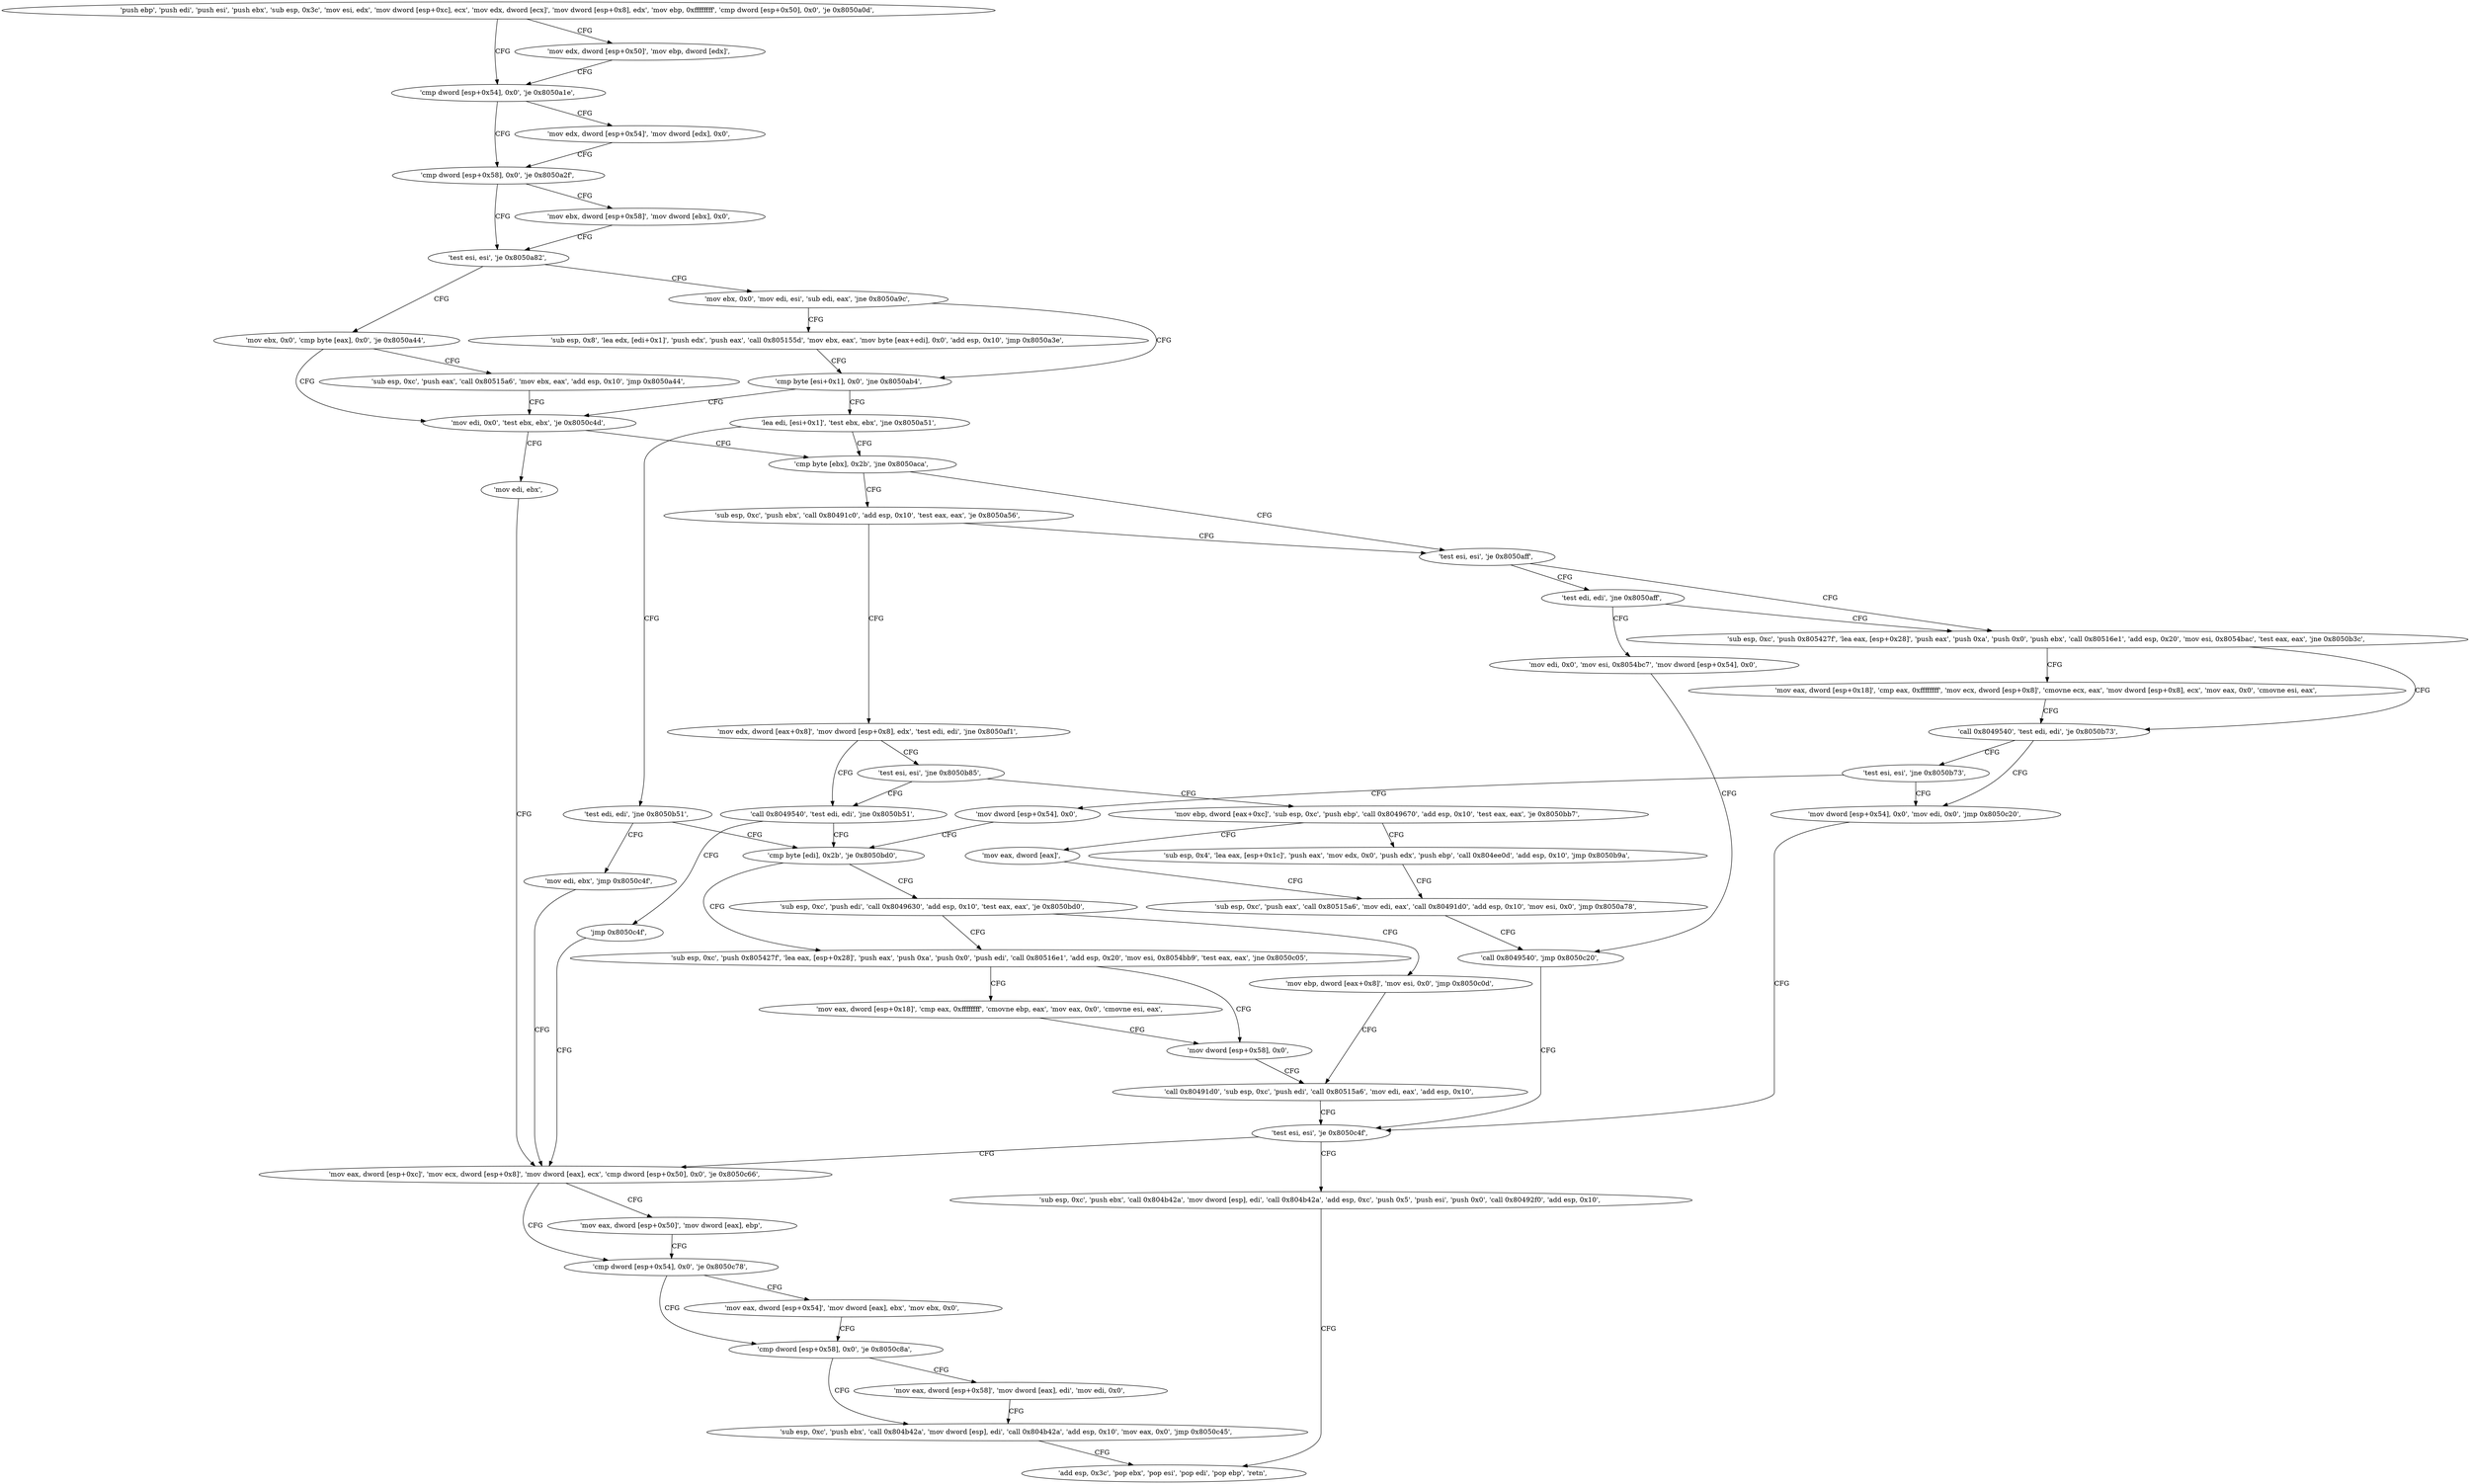 digraph "func" {
"134547944" [label = "'push ebp', 'push edi', 'push esi', 'push ebx', 'sub esp, 0x3c', 'mov esi, edx', 'mov dword [esp+0xc], ecx', 'mov edx, dword [ecx]', 'mov dword [esp+0x8], edx', 'mov ebp, 0xffffffff', 'cmp dword [esp+0x50], 0x0', 'je 0x8050a0d', " ]
"134547981" [label = "'cmp dword [esp+0x54], 0x0', 'je 0x8050a1e', " ]
"134547975" [label = "'mov edx, dword [esp+0x50]', 'mov ebp, dword [edx]', " ]
"134547998" [label = "'cmp dword [esp+0x58], 0x0', 'je 0x8050a2f', " ]
"134547988" [label = "'mov edx, dword [esp+0x54]', 'mov dword [edx], 0x0', " ]
"134548015" [label = "'test esi, esi', 'je 0x8050a82', " ]
"134548005" [label = "'mov ebx, dword [esp+0x58]', 'mov dword [ebx], 0x0', " ]
"134548098" [label = "'mov ebx, 0x0', 'cmp byte [eax], 0x0', 'je 0x8050a44', " ]
"134548019" [label = "'mov ebx, 0x0', 'mov edi, esi', 'sub edi, eax', 'jne 0x8050a9c', " ]
"134548036" [label = "'mov edi, 0x0', 'test ebx, ebx', 'je 0x8050c4d', " ]
"134548108" [label = "'sub esp, 0xc', 'push eax', 'call 0x80515a6', 'mov ebx, eax', 'add esp, 0x10', 'jmp 0x8050a44', " ]
"134548124" [label = "'sub esp, 0x8', 'lea edx, [edi+0x1]', 'push edx', 'push eax', 'call 0x805155d', 'mov ebx, eax', 'mov byte [eax+edi], 0x0', 'add esp, 0x10', 'jmp 0x8050a3e', " ]
"134548030" [label = "'cmp byte [esi+0x1], 0x0', 'jne 0x8050ab4', " ]
"134548557" [label = "'mov edi, ebx', " ]
"134548049" [label = "'cmp byte [ebx], 0x2b', 'jne 0x8050aca', " ]
"134548148" [label = "'lea edi, [esi+0x1]', 'test ebx, ebx', 'jne 0x8050a51', " ]
"134548559" [label = "'mov eax, dword [esp+0xc]', 'mov ecx, dword [esp+0x8]', 'mov dword [eax], ecx', 'cmp dword [esp+0x50], 0x0', 'je 0x8050c66', " ]
"134548170" [label = "'sub esp, 0xc', 'push ebx', 'call 0x80491c0', 'add esp, 0x10', 'test eax, eax', 'je 0x8050a56', " ]
"134548054" [label = "'test esi, esi', 'je 0x8050aff', " ]
"134548155" [label = "'test edi, edi', 'jne 0x8050b51', " ]
"134548582" [label = "'cmp dword [esp+0x54], 0x0', 'je 0x8050c78', " ]
"134548600" [label = "'cmp dword [esp+0x58], 0x0', 'je 0x8050c8a', " ]
"134548589" [label = "'mov eax, dword [esp+0x54]', 'mov dword [eax], ebx', 'mov ebx, 0x0', " ]
"134548576" [label = "'mov eax, dword [esp+0x50]', 'mov dword [eax], ebp', " ]
"134548190" [label = "'mov edx, dword [eax+0x8]', 'mov dword [esp+0x8], edx', 'test edi, edi', 'jne 0x8050af1', " ]
"134548223" [label = "'sub esp, 0xc', 'push 0x805427f', 'lea eax, [esp+0x28]', 'push eax', 'push 0xa', 'push 0x0', 'push ebx', 'call 0x80516e1', 'add esp, 0x20', 'mov esi, 0x8054bac', 'test eax, eax', 'jne 0x8050b3c', " ]
"134548062" [label = "'test edi, edi', 'jne 0x8050aff', " ]
"134548305" [label = "'cmp byte [edi], 0x2b', 'je 0x8050bd0', " ]
"134548163" [label = "'mov edi, ebx', 'jmp 0x8050c4f', " ]
"134548618" [label = "'sub esp, 0xc', 'push ebx', 'call 0x804b42a', 'mov dword [esp], edi', 'call 0x804b42a', 'add esp, 0x10', 'mov eax, 0x0', 'jmp 0x8050c45', " ]
"134548607" [label = "'mov eax, dword [esp+0x58]', 'mov dword [eax], edi', 'mov edi, 0x0', " ]
"134548209" [label = "'call 0x8049540', 'test edi, edi', 'jne 0x8050b51', " ]
"134548201" [label = "'test esi, esi', 'jne 0x8050b85', " ]
"134548284" [label = "'call 0x8049540', 'test edi, edi', 'je 0x8050b73', " ]
"134548258" [label = "'mov eax, dword [esp+0x18]', 'cmp eax, 0xffffffff', 'mov ecx, dword [esp+0x8]', 'cmovne ecx, eax', 'mov dword [esp+0x8], ecx', 'mov eax, 0x0', 'cmovne esi, eax', " ]
"134548070" [label = "'mov edi, 0x0', 'mov esi, 0x8054bc7', 'mov dword [esp+0x54], 0x0', " ]
"134548432" [label = "'sub esp, 0xc', 'push 0x805427f', 'lea eax, [esp+0x28]', 'push eax', 'push 0xa', 'push 0x0', 'push edi', 'call 0x80516e1', 'add esp, 0x20', 'mov esi, 0x8054bb9', 'test eax, eax', 'jne 0x8050c05', " ]
"134548310" [label = "'sub esp, 0xc', 'push edi', 'call 0x8049630', 'add esp, 0x10', 'test eax, eax', 'je 0x8050bd0', " ]
"134548549" [label = "'add esp, 0x3c', 'pop ebx', 'pop esi', 'pop edi', 'pop ebp', 'retn', " ]
"134548218" [label = "'jmp 0x8050c4f', " ]
"134548357" [label = "'mov ebp, dword [eax+0xc]', 'sub esp, 0xc', 'push ebp', 'call 0x8049670', 'add esp, 0x10', 'test eax, eax', 'je 0x8050bb7', " ]
"134548339" [label = "'mov dword [esp+0x54], 0x0', 'mov edi, 0x0', 'jmp 0x8050c20', " ]
"134548293" [label = "'test esi, esi', 'jne 0x8050b73', " ]
"134548088" [label = "'call 0x8049540', 'jmp 0x8050c20', " ]
"134548485" [label = "'mov dword [esp+0x58], 0x0', " ]
"134548467" [label = "'mov eax, dword [esp+0x18]', 'cmp eax, 0xffffffff', 'cmovne ebp, eax', 'mov eax, 0x0', 'cmovne esi, eax', " ]
"134548326" [label = "'mov ebp, dword [eax+0x8]', 'mov esi, 0x0', 'jmp 0x8050c0d', " ]
"134548407" [label = "'sub esp, 0x4', 'lea eax, [esp+0x1c]', 'push eax', 'mov edx, 0x0', 'push edx', 'push ebp', 'call 0x804ee0d', 'add esp, 0x10', 'jmp 0x8050b9a', " ]
"134548376" [label = "'mov eax, dword [eax]', " ]
"134548512" [label = "'test esi, esi', 'je 0x8050c4f', " ]
"134548297" [label = "'mov dword [esp+0x54], 0x0', " ]
"134548516" [label = "'sub esp, 0xc', 'push ebx', 'call 0x804b42a', 'mov dword [esp], edi', 'call 0x804b42a', 'add esp, 0xc', 'push 0x5', 'push esi', 'push 0x0', 'call 0x80492f0', 'add esp, 0x10', " ]
"134548493" [label = "'call 0x80491d0', 'sub esp, 0xc', 'push edi', 'call 0x80515a6', 'mov edi, eax', 'add esp, 0x10', " ]
"134548378" [label = "'sub esp, 0xc', 'push eax', 'call 0x80515a6', 'mov edi, eax', 'call 0x80491d0', 'add esp, 0x10', 'mov esi, 0x0', 'jmp 0x8050a78', " ]
"134547944" -> "134547981" [ label = "CFG" ]
"134547944" -> "134547975" [ label = "CFG" ]
"134547981" -> "134547998" [ label = "CFG" ]
"134547981" -> "134547988" [ label = "CFG" ]
"134547975" -> "134547981" [ label = "CFG" ]
"134547998" -> "134548015" [ label = "CFG" ]
"134547998" -> "134548005" [ label = "CFG" ]
"134547988" -> "134547998" [ label = "CFG" ]
"134548015" -> "134548098" [ label = "CFG" ]
"134548015" -> "134548019" [ label = "CFG" ]
"134548005" -> "134548015" [ label = "CFG" ]
"134548098" -> "134548036" [ label = "CFG" ]
"134548098" -> "134548108" [ label = "CFG" ]
"134548019" -> "134548124" [ label = "CFG" ]
"134548019" -> "134548030" [ label = "CFG" ]
"134548036" -> "134548557" [ label = "CFG" ]
"134548036" -> "134548049" [ label = "CFG" ]
"134548108" -> "134548036" [ label = "CFG" ]
"134548124" -> "134548030" [ label = "CFG" ]
"134548030" -> "134548148" [ label = "CFG" ]
"134548030" -> "134548036" [ label = "CFG" ]
"134548557" -> "134548559" [ label = "CFG" ]
"134548049" -> "134548170" [ label = "CFG" ]
"134548049" -> "134548054" [ label = "CFG" ]
"134548148" -> "134548049" [ label = "CFG" ]
"134548148" -> "134548155" [ label = "CFG" ]
"134548559" -> "134548582" [ label = "CFG" ]
"134548559" -> "134548576" [ label = "CFG" ]
"134548170" -> "134548054" [ label = "CFG" ]
"134548170" -> "134548190" [ label = "CFG" ]
"134548054" -> "134548223" [ label = "CFG" ]
"134548054" -> "134548062" [ label = "CFG" ]
"134548155" -> "134548305" [ label = "CFG" ]
"134548155" -> "134548163" [ label = "CFG" ]
"134548582" -> "134548600" [ label = "CFG" ]
"134548582" -> "134548589" [ label = "CFG" ]
"134548600" -> "134548618" [ label = "CFG" ]
"134548600" -> "134548607" [ label = "CFG" ]
"134548589" -> "134548600" [ label = "CFG" ]
"134548576" -> "134548582" [ label = "CFG" ]
"134548190" -> "134548209" [ label = "CFG" ]
"134548190" -> "134548201" [ label = "CFG" ]
"134548223" -> "134548284" [ label = "CFG" ]
"134548223" -> "134548258" [ label = "CFG" ]
"134548062" -> "134548223" [ label = "CFG" ]
"134548062" -> "134548070" [ label = "CFG" ]
"134548305" -> "134548432" [ label = "CFG" ]
"134548305" -> "134548310" [ label = "CFG" ]
"134548163" -> "134548559" [ label = "CFG" ]
"134548618" -> "134548549" [ label = "CFG" ]
"134548607" -> "134548618" [ label = "CFG" ]
"134548209" -> "134548305" [ label = "CFG" ]
"134548209" -> "134548218" [ label = "CFG" ]
"134548201" -> "134548357" [ label = "CFG" ]
"134548201" -> "134548209" [ label = "CFG" ]
"134548284" -> "134548339" [ label = "CFG" ]
"134548284" -> "134548293" [ label = "CFG" ]
"134548258" -> "134548284" [ label = "CFG" ]
"134548070" -> "134548088" [ label = "CFG" ]
"134548432" -> "134548485" [ label = "CFG" ]
"134548432" -> "134548467" [ label = "CFG" ]
"134548310" -> "134548432" [ label = "CFG" ]
"134548310" -> "134548326" [ label = "CFG" ]
"134548218" -> "134548559" [ label = "CFG" ]
"134548357" -> "134548407" [ label = "CFG" ]
"134548357" -> "134548376" [ label = "CFG" ]
"134548339" -> "134548512" [ label = "CFG" ]
"134548293" -> "134548339" [ label = "CFG" ]
"134548293" -> "134548297" [ label = "CFG" ]
"134548088" -> "134548512" [ label = "CFG" ]
"134548485" -> "134548493" [ label = "CFG" ]
"134548467" -> "134548485" [ label = "CFG" ]
"134548326" -> "134548493" [ label = "CFG" ]
"134548407" -> "134548378" [ label = "CFG" ]
"134548376" -> "134548378" [ label = "CFG" ]
"134548512" -> "134548559" [ label = "CFG" ]
"134548512" -> "134548516" [ label = "CFG" ]
"134548297" -> "134548305" [ label = "CFG" ]
"134548516" -> "134548549" [ label = "CFG" ]
"134548493" -> "134548512" [ label = "CFG" ]
"134548378" -> "134548088" [ label = "CFG" ]
}
